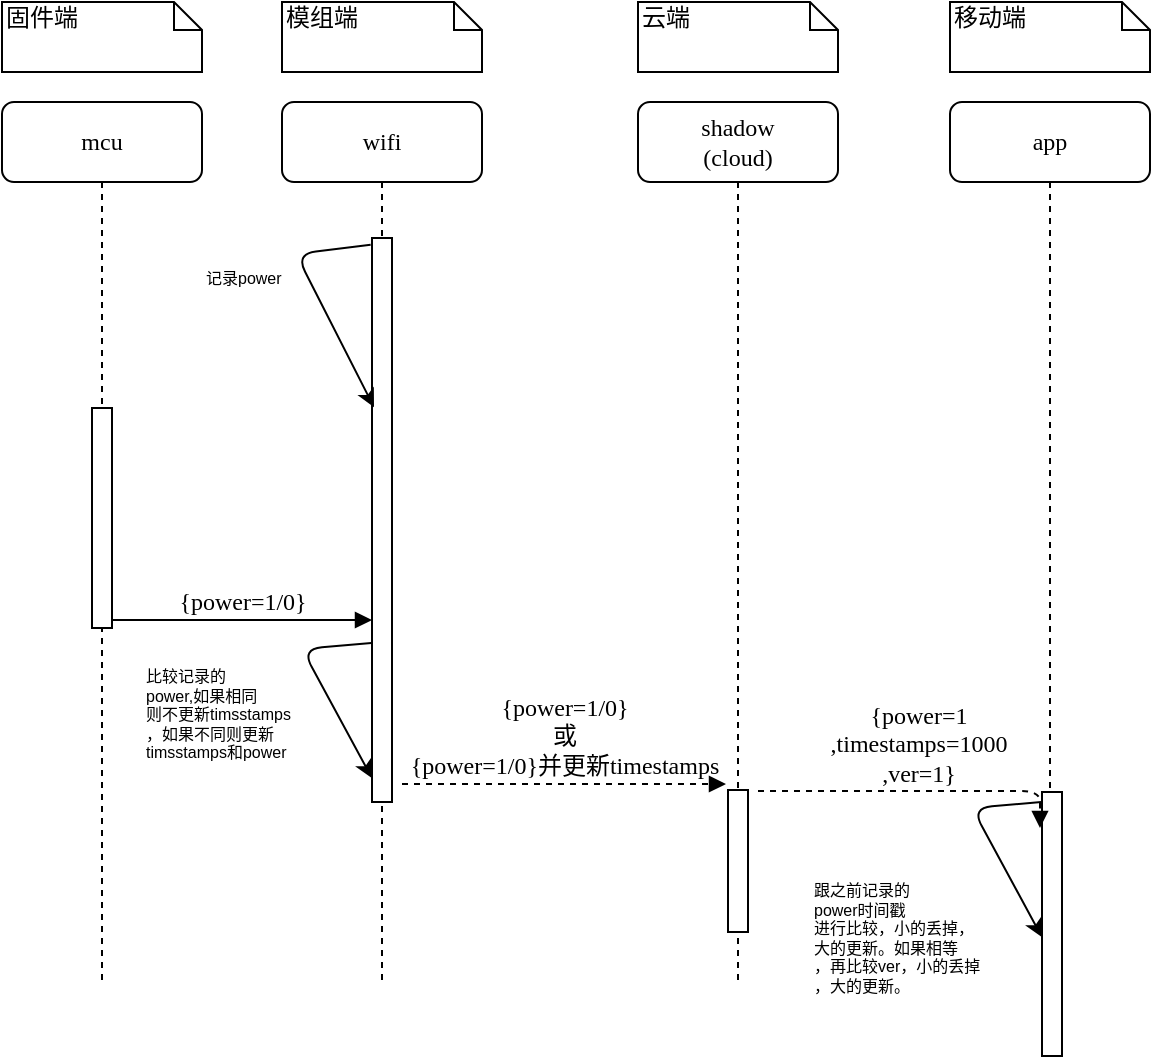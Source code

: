 <mxfile version="11.1.2" type="github"><diagram name="Page-1" id="13e1069c-82ec-6db2-03f1-153e76fe0fe0"><mxGraphModel dx="1186" dy="671" grid="1" gridSize="10" guides="1" tooltips="1" connect="1" arrows="1" fold="1" page="1" pageScale="1" pageWidth="1100" pageHeight="850" background="#ffffff" math="0" shadow="0"><root><mxCell id="0"/><mxCell id="1" parent="0"/><mxCell id="9C_CgluykyEu5zUkZ1XC-1" value="" style="endArrow=classic;html=1;exitX=-0.033;exitY=0.529;exitDx=0;exitDy=0;exitPerimeter=0;entryX=0;entryY=0.965;entryDx=0;entryDy=0;entryPerimeter=0;" parent="1" edge="1"><mxGeometry width="50" height="50" relative="1" as="geometry"><mxPoint x="284.67" y="350.495" as="sourcePoint"/><mxPoint x="285" y="418.075" as="targetPoint"/><Array as="points"><mxPoint x="250" y="353.5"/></Array></mxGeometry></mxCell><mxCell id="7baba1c4bc27f4b0-2" value="&lt;span style=&quot;white-space: normal&quot;&gt;wifi&lt;/span&gt;" style="shape=umlLifeline;perimeter=lifelinePerimeter;whiteSpace=wrap;html=1;container=1;collapsible=0;recursiveResize=0;outlineConnect=0;rounded=1;shadow=0;comic=0;labelBackgroundColor=none;strokeColor=#000000;strokeWidth=1;fillColor=#FFFFFF;fontFamily=Verdana;fontSize=12;fontColor=#000000;align=center;" parent="1" vertex="1"><mxGeometry x="240" y="80" width="100" height="440" as="geometry"/></mxCell><mxCell id="7baba1c4bc27f4b0-10" value="" style="html=1;points=[];perimeter=orthogonalPerimeter;rounded=0;shadow=0;comic=0;labelBackgroundColor=none;strokeColor=#000000;strokeWidth=1;fillColor=#FFFFFF;fontFamily=Verdana;fontSize=12;fontColor=#000000;align=center;" parent="7baba1c4bc27f4b0-2" vertex="1"><mxGeometry x="45" y="68" width="10" height="282" as="geometry"/></mxCell><mxCell id="bqV-K_7s_r4EklVuSQcj-29" value="" style="endArrow=classic;html=1;exitX=-0.067;exitY=0.012;exitDx=0;exitDy=0;exitPerimeter=0;entryX=0.1;entryY=0.3;entryDx=0;entryDy=0;entryPerimeter=0;" parent="7baba1c4bc27f4b0-2" source="7baba1c4bc27f4b0-10" target="7baba1c4bc27f4b0-10" edge="1"><mxGeometry width="50" height="50" relative="1" as="geometry"><mxPoint x="41.67" y="72.995" as="sourcePoint"/><mxPoint x="42" y="140.575" as="targetPoint"/><Array as="points"><mxPoint x="7" y="76"/></Array></mxGeometry></mxCell><mxCell id="7baba1c4bc27f4b0-3" value="shadow&lt;br&gt;(cloud)" style="shape=umlLifeline;perimeter=lifelinePerimeter;whiteSpace=wrap;html=1;container=1;collapsible=0;recursiveResize=0;outlineConnect=0;rounded=1;shadow=0;comic=0;labelBackgroundColor=none;strokeColor=#000000;strokeWidth=1;fillColor=#FFFFFF;fontFamily=Verdana;fontSize=12;fontColor=#000000;align=center;" parent="1" vertex="1"><mxGeometry x="418" y="80" width="100" height="440" as="geometry"/></mxCell><mxCell id="Nqu1__cnl3WF16U_Yd_w-8" value="" style="html=1;points=[];perimeter=orthogonalPerimeter;rounded=0;shadow=0;comic=0;labelBackgroundColor=none;strokeColor=#000000;strokeWidth=1;fillColor=#FFFFFF;fontFamily=Verdana;fontSize=12;fontColor=#000000;align=center;" parent="7baba1c4bc27f4b0-3" vertex="1"><mxGeometry x="45" y="344" width="10" height="71" as="geometry"/></mxCell><mxCell id="7baba1c4bc27f4b0-4" value="app" style="shape=umlLifeline;perimeter=lifelinePerimeter;whiteSpace=wrap;html=1;container=1;collapsible=0;recursiveResize=0;outlineConnect=0;rounded=1;shadow=0;comic=0;labelBackgroundColor=none;strokeColor=#000000;strokeWidth=1;fillColor=#FFFFFF;fontFamily=Verdana;fontSize=12;fontColor=#000000;align=center;" parent="1" vertex="1"><mxGeometry x="574" y="80" width="100" height="470" as="geometry"/></mxCell><mxCell id="7baba1c4bc27f4b0-34" value="" style="html=1;points=[];perimeter=orthogonalPerimeter;rounded=0;shadow=0;comic=0;labelBackgroundColor=none;strokeColor=#000000;strokeWidth=1;fillColor=#FFFFFF;fontFamily=Verdana;fontSize=12;fontColor=#000000;align=center;" parent="7baba1c4bc27f4b0-4" vertex="1"><mxGeometry x="46" y="345" width="10" height="132" as="geometry"/></mxCell><mxCell id="7baba1c4bc27f4b0-8" value="mcu" style="shape=umlLifeline;perimeter=lifelinePerimeter;whiteSpace=wrap;html=1;container=1;collapsible=0;recursiveResize=0;outlineConnect=0;rounded=1;shadow=0;comic=0;labelBackgroundColor=none;strokeColor=#000000;strokeWidth=1;fillColor=#FFFFFF;fontFamily=Verdana;fontSize=12;fontColor=#000000;align=center;" parent="1" vertex="1"><mxGeometry x="100" y="80" width="100" height="440" as="geometry"/></mxCell><mxCell id="7baba1c4bc27f4b0-9" value="" style="html=1;points=[];perimeter=orthogonalPerimeter;rounded=0;shadow=0;comic=0;labelBackgroundColor=none;strokeColor=#000000;strokeWidth=1;fillColor=#FFFFFF;fontFamily=Verdana;fontSize=12;fontColor=#000000;align=center;" parent="7baba1c4bc27f4b0-8" vertex="1"><mxGeometry x="45" y="153" width="10" height="110" as="geometry"/></mxCell><mxCell id="7baba1c4bc27f4b0-40" value="固件端" style="shape=note;whiteSpace=wrap;html=1;size=14;verticalAlign=top;align=left;spacingTop=-6;rounded=0;shadow=0;comic=0;labelBackgroundColor=none;strokeColor=#000000;strokeWidth=1;fillColor=#FFFFFF;fontFamily=Verdana;fontSize=12;fontColor=#000000;" parent="1" vertex="1"><mxGeometry x="100" y="30" width="100" height="35" as="geometry"/></mxCell><mxCell id="7baba1c4bc27f4b0-41" value="&lt;span style=&quot;white-space: normal&quot;&gt;模组端&lt;/span&gt;" style="shape=note;whiteSpace=wrap;html=1;size=14;verticalAlign=top;align=left;spacingTop=-6;rounded=0;shadow=0;comic=0;labelBackgroundColor=none;strokeColor=#000000;strokeWidth=1;fillColor=#FFFFFF;fontFamily=Verdana;fontSize=12;fontColor=#000000;" parent="1" vertex="1"><mxGeometry x="240" y="30" width="100" height="35" as="geometry"/></mxCell><mxCell id="7baba1c4bc27f4b0-42" value="云端" style="shape=note;whiteSpace=wrap;html=1;size=14;verticalAlign=top;align=left;spacingTop=-6;rounded=0;shadow=0;comic=0;labelBackgroundColor=none;strokeColor=#000000;strokeWidth=1;fillColor=#FFFFFF;fontFamily=Verdana;fontSize=12;fontColor=#000000;" parent="1" vertex="1"><mxGeometry x="418" y="30" width="100" height="35" as="geometry"/></mxCell><mxCell id="7baba1c4bc27f4b0-43" value="移动端" style="shape=note;whiteSpace=wrap;html=1;size=14;verticalAlign=top;align=left;spacingTop=-6;rounded=0;shadow=0;comic=0;labelBackgroundColor=none;strokeColor=#000000;strokeWidth=1;fillColor=#FFFFFF;fontFamily=Verdana;fontSize=12;fontColor=#000000;" parent="1" vertex="1"><mxGeometry x="574" y="30" width="100" height="35" as="geometry"/></mxCell><mxCell id="Nqu1__cnl3WF16U_Yd_w-6" value="{power=1/0}" style="html=1;verticalAlign=bottom;endArrow=block;labelBackgroundColor=none;fontFamily=Verdana;fontSize=12;edgeStyle=elbowEdgeStyle;elbow=vertical;" parent="1" edge="1"><mxGeometry relative="1" as="geometry"><mxPoint x="155" y="339" as="sourcePoint"/><Array as="points"><mxPoint x="160" y="339"/></Array><mxPoint x="285" y="339" as="targetPoint"/></mxGeometry></mxCell><mxCell id="Nqu1__cnl3WF16U_Yd_w-10" value="{power=1/0}&lt;br&gt;或&lt;br&gt;{power=1/0}并更新timestamps" style="html=1;verticalAlign=bottom;endArrow=block;labelBackgroundColor=none;fontFamily=Verdana;fontSize=12;edgeStyle=elbowEdgeStyle;elbow=horizontal;dashed=1;exitX=1.5;exitY=0.968;exitDx=0;exitDy=0;exitPerimeter=0;" parent="1" source="7baba1c4bc27f4b0-10" edge="1"><mxGeometry relative="1" as="geometry"><mxPoint x="310" y="421" as="sourcePoint"/><mxPoint x="462" y="421" as="targetPoint"/><mxPoint as="offset"/></mxGeometry></mxCell><mxCell id="Nqu1__cnl3WF16U_Yd_w-12" value="{power=1&lt;br&gt;,timestamps=1000&lt;br&gt;,ver=1}" style="html=1;verticalAlign=bottom;endArrow=block;labelBackgroundColor=none;fontFamily=Verdana;fontSize=12;edgeStyle=elbowEdgeStyle;elbow=vertical;dashed=1;entryX=-0.1;entryY=0.024;entryDx=0;entryDy=0;entryPerimeter=0;" parent="1" edge="1"><mxGeometry relative="1" as="geometry"><mxPoint x="478" y="424.5" as="sourcePoint"/><Array as="points"><mxPoint x="483" y="424.5"/></Array><mxPoint x="619" y="443" as="targetPoint"/></mxGeometry></mxCell><mxCell id="bqV-K_7s_r4EklVuSQcj-30" value="&lt;font style=&quot;font-size: 8px&quot;&gt;记录power&lt;/font&gt;" style="text;html=1;resizable=0;points=[];autosize=1;align=left;verticalAlign=top;spacingTop=-4;fontSize=8;" parent="1" vertex="1"><mxGeometry x="200" y="161" width="70" height="10" as="geometry"/></mxCell><mxCell id="bqV-K_7s_r4EklVuSQcj-31" value="" style="endArrow=classic;html=1;exitX=-0.033;exitY=0.529;exitDx=0;exitDy=0;exitPerimeter=0;entryX=0;entryY=0.965;entryDx=0;entryDy=0;entryPerimeter=0;" parent="1" edge="1"><mxGeometry width="50" height="50" relative="1" as="geometry"><mxPoint x="619.67" y="429.995" as="sourcePoint"/><mxPoint x="620" y="497.575" as="targetPoint"/><Array as="points"><mxPoint x="585" y="433"/></Array></mxGeometry></mxCell><mxCell id="bqV-K_7s_r4EklVuSQcj-32" value="跟之前记录的&lt;br&gt;power时间戳&lt;br&gt;进行比较，小的丢掉，&lt;br&gt;大的更新。如果相等&lt;br&gt;，再比较ver，小的丢掉&lt;br&gt;，大的更新。" style="text;html=1;resizable=0;points=[];autosize=1;align=left;verticalAlign=top;spacingTop=-4;fontSize=8;" parent="1" vertex="1"><mxGeometry x="504" y="467" width="140" height="60" as="geometry"/></mxCell><mxCell id="9C_CgluykyEu5zUkZ1XC-2" value="比较记录的&lt;br&gt;power,如果相同&lt;br&gt;则不更新timsstamps&lt;br&gt;，如果不同则更新&lt;br&gt;timsstamps和power" style="text;html=1;resizable=0;points=[];autosize=1;align=left;verticalAlign=top;spacingTop=-4;fontSize=8;" parent="1" vertex="1"><mxGeometry x="170" y="360" width="120" height="50" as="geometry"/></mxCell></root></mxGraphModel></diagram></mxfile>